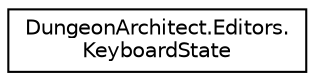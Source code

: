 digraph "Graphical Class Hierarchy"
{
  edge [fontname="Helvetica",fontsize="10",labelfontname="Helvetica",labelfontsize="10"];
  node [fontname="Helvetica",fontsize="10",shape=record];
  rankdir="LR";
  Node1 [label="DungeonArchitect.Editors.\lKeyboardState",height=0.2,width=0.4,color="black", fillcolor="white", style="filled",URL="$class_dungeon_architect_1_1_editors_1_1_keyboard_state.html",tooltip="Caches the keyboard state "];
}
